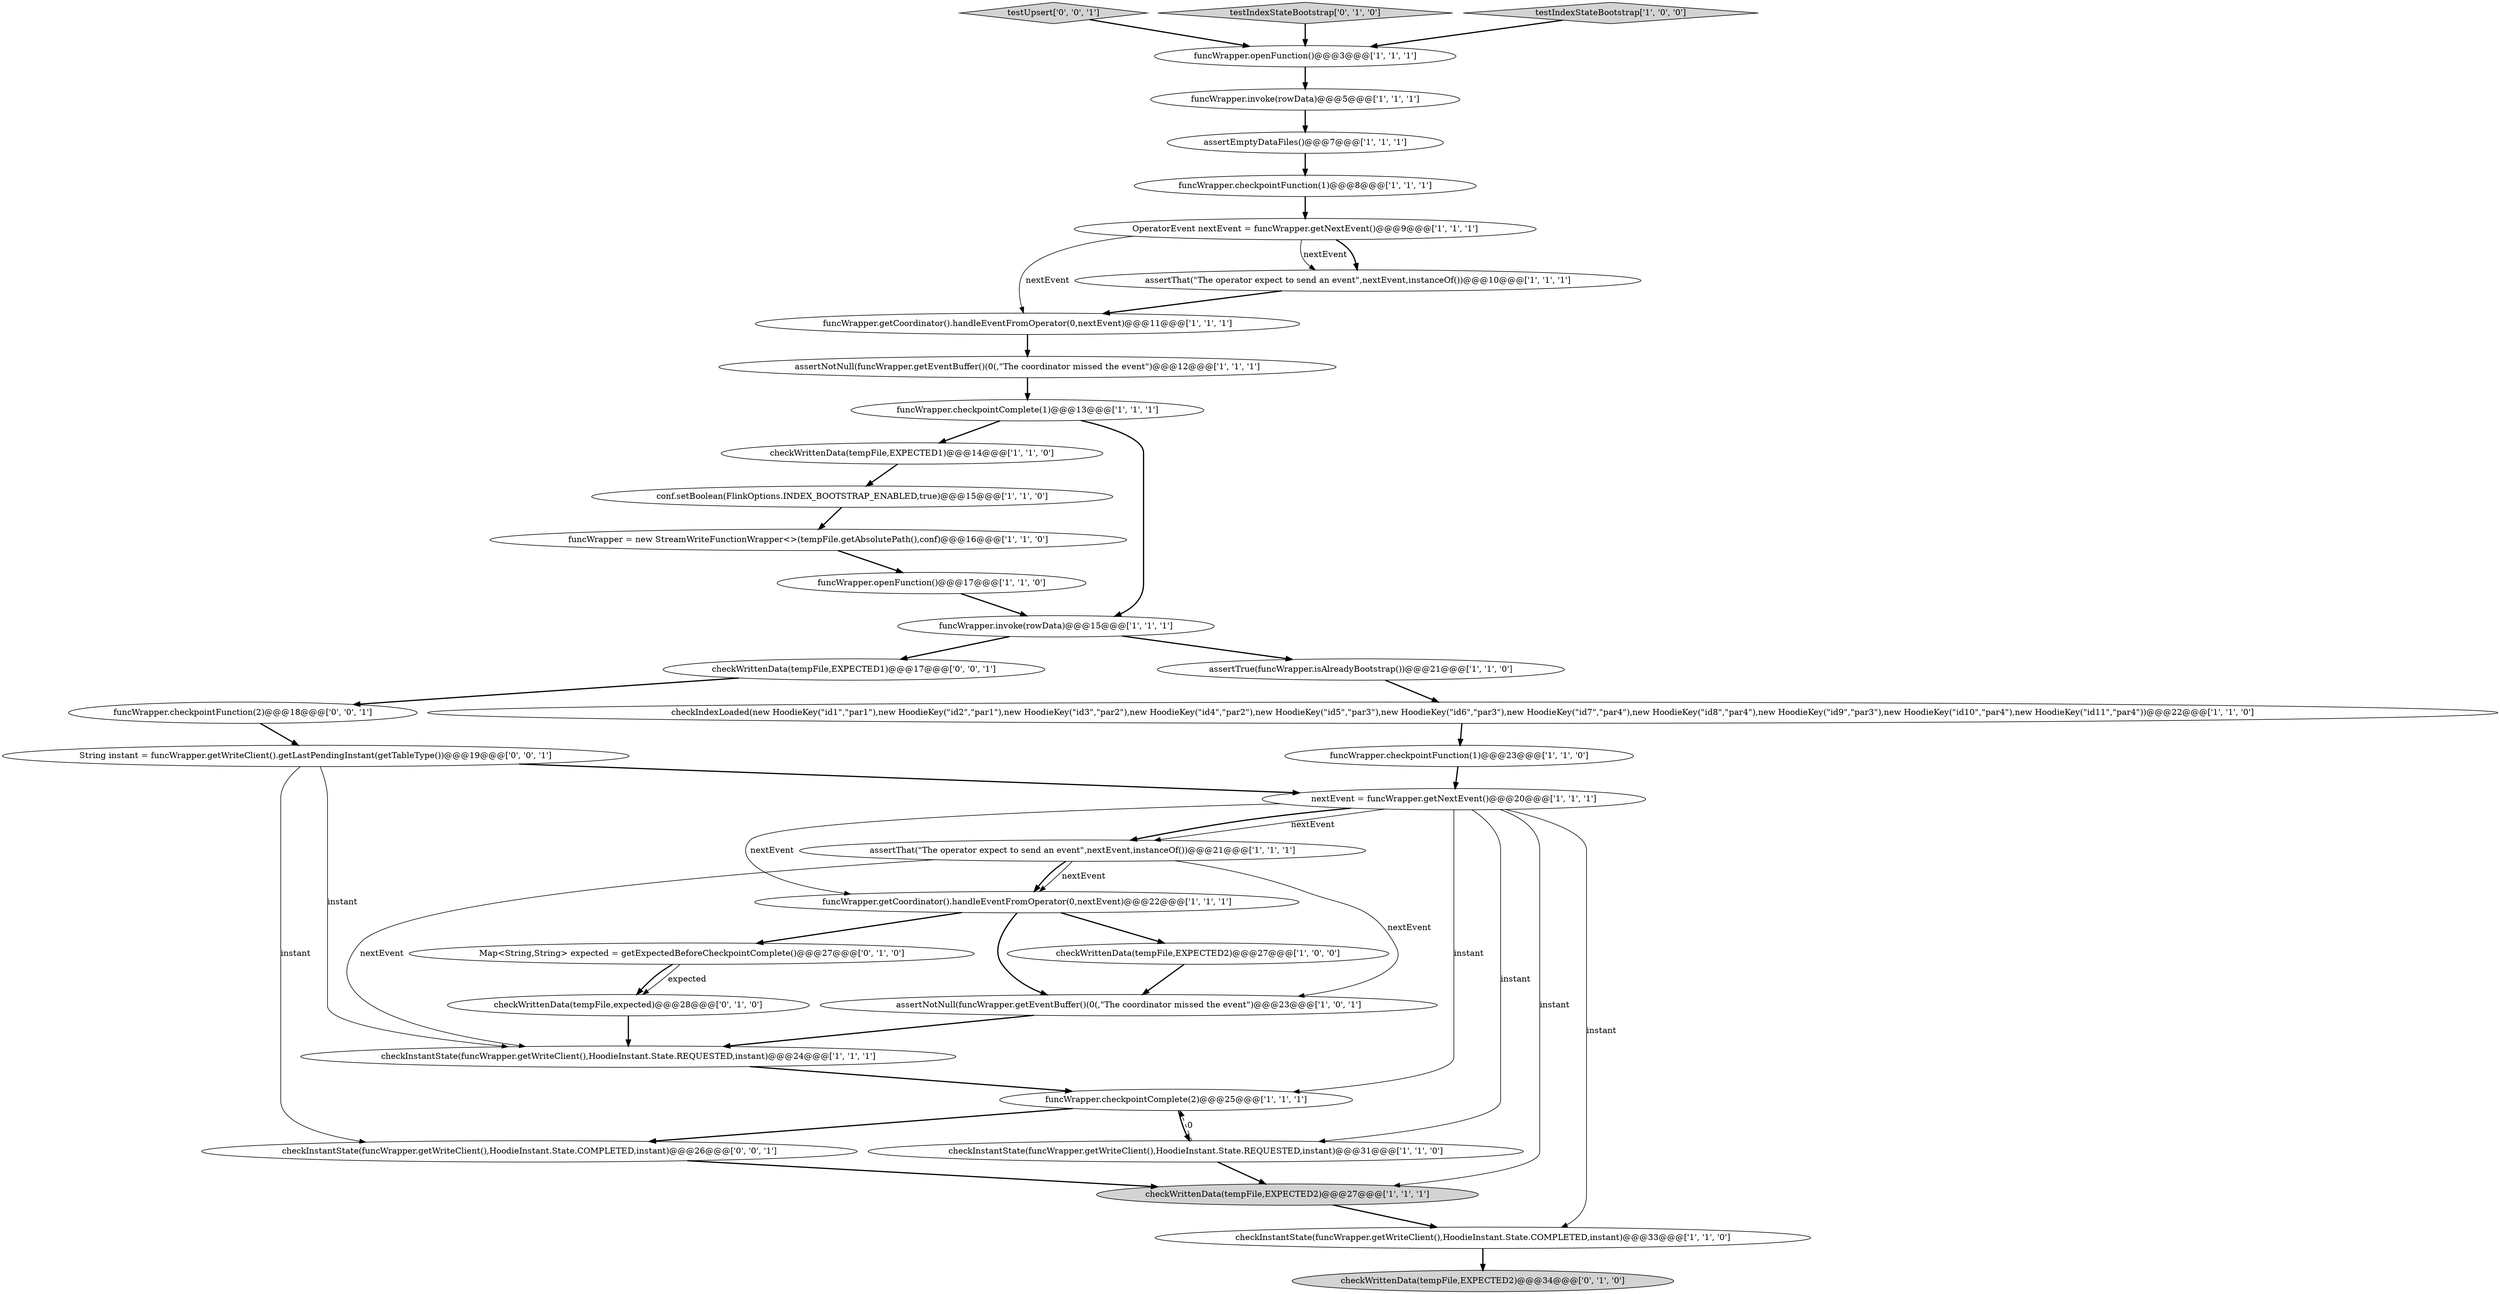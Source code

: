 digraph {
7 [style = filled, label = "checkInstantState(funcWrapper.getWriteClient(),HoodieInstant.State.REQUESTED,instant)@@@24@@@['1', '1', '1']", fillcolor = white, shape = ellipse image = "AAA0AAABBB1BBB"];
21 [style = filled, label = "funcWrapper.openFunction()@@@3@@@['1', '1', '1']", fillcolor = white, shape = ellipse image = "AAA0AAABBB1BBB"];
16 [style = filled, label = "checkWrittenData(tempFile,EXPECTED1)@@@14@@@['1', '1', '0']", fillcolor = white, shape = ellipse image = "AAA0AAABBB1BBB"];
12 [style = filled, label = "funcWrapper.getCoordinator().handleEventFromOperator(0,nextEvent)@@@11@@@['1', '1', '1']", fillcolor = white, shape = ellipse image = "AAA0AAABBB1BBB"];
2 [style = filled, label = "funcWrapper = new StreamWriteFunctionWrapper<>(tempFile.getAbsolutePath(),conf)@@@16@@@['1', '1', '0']", fillcolor = white, shape = ellipse image = "AAA0AAABBB1BBB"];
25 [style = filled, label = "assertNotNull(funcWrapper.getEventBuffer()(0(,\"The coordinator missed the event\")@@@12@@@['1', '1', '1']", fillcolor = white, shape = ellipse image = "AAA0AAABBB1BBB"];
24 [style = filled, label = "checkInstantState(funcWrapper.getWriteClient(),HoodieInstant.State.COMPLETED,instant)@@@33@@@['1', '1', '0']", fillcolor = white, shape = ellipse image = "AAA0AAABBB1BBB"];
33 [style = filled, label = "testUpsert['0', '0', '1']", fillcolor = lightgray, shape = diamond image = "AAA0AAABBB3BBB"];
6 [style = filled, label = "funcWrapper.getCoordinator().handleEventFromOperator(0,nextEvent)@@@22@@@['1', '1', '1']", fillcolor = white, shape = ellipse image = "AAA0AAABBB1BBB"];
4 [style = filled, label = "funcWrapper.openFunction()@@@17@@@['1', '1', '0']", fillcolor = white, shape = ellipse image = "AAA0AAABBB1BBB"];
31 [style = filled, label = "checkWrittenData(tempFile,EXPECTED2)@@@34@@@['0', '1', '0']", fillcolor = lightgray, shape = ellipse image = "AAA0AAABBB2BBB"];
19 [style = filled, label = "nextEvent = funcWrapper.getNextEvent()@@@20@@@['1', '1', '1']", fillcolor = white, shape = ellipse image = "AAA0AAABBB1BBB"];
29 [style = filled, label = "testIndexStateBootstrap['0', '1', '0']", fillcolor = lightgray, shape = diamond image = "AAA0AAABBB2BBB"];
36 [style = filled, label = "funcWrapper.checkpointFunction(2)@@@18@@@['0', '0', '1']", fillcolor = white, shape = ellipse image = "AAA0AAABBB3BBB"];
35 [style = filled, label = "String instant = funcWrapper.getWriteClient().getLastPendingInstant(getTableType())@@@19@@@['0', '0', '1']", fillcolor = white, shape = ellipse image = "AAA0AAABBB3BBB"];
9 [style = filled, label = "funcWrapper.checkpointComplete(2)@@@25@@@['1', '1', '1']", fillcolor = white, shape = ellipse image = "AAA0AAABBB1BBB"];
5 [style = filled, label = "funcWrapper.invoke(rowData)@@@5@@@['1', '1', '1']", fillcolor = white, shape = ellipse image = "AAA0AAABBB1BBB"];
1 [style = filled, label = "testIndexStateBootstrap['1', '0', '0']", fillcolor = lightgray, shape = diamond image = "AAA0AAABBB1BBB"];
28 [style = filled, label = "Map<String,String> expected = getExpectedBeforeCheckpointComplete()@@@27@@@['0', '1', '0']", fillcolor = white, shape = ellipse image = "AAA0AAABBB2BBB"];
32 [style = filled, label = "checkWrittenData(tempFile,EXPECTED1)@@@17@@@['0', '0', '1']", fillcolor = white, shape = ellipse image = "AAA0AAABBB3BBB"];
17 [style = filled, label = "funcWrapper.invoke(rowData)@@@15@@@['1', '1', '1']", fillcolor = white, shape = ellipse image = "AAA0AAABBB1BBB"];
30 [style = filled, label = "checkWrittenData(tempFile,expected)@@@28@@@['0', '1', '0']", fillcolor = white, shape = ellipse image = "AAA1AAABBB2BBB"];
34 [style = filled, label = "checkInstantState(funcWrapper.getWriteClient(),HoodieInstant.State.COMPLETED,instant)@@@26@@@['0', '0', '1']", fillcolor = white, shape = ellipse image = "AAA0AAABBB3BBB"];
27 [style = filled, label = "assertNotNull(funcWrapper.getEventBuffer()(0(,\"The coordinator missed the event\")@@@23@@@['1', '0', '1']", fillcolor = white, shape = ellipse image = "AAA0AAABBB1BBB"];
0 [style = filled, label = "checkWrittenData(tempFile,EXPECTED2)@@@27@@@['1', '1', '1']", fillcolor = lightgray, shape = ellipse image = "AAA0AAABBB1BBB"];
22 [style = filled, label = "checkInstantState(funcWrapper.getWriteClient(),HoodieInstant.State.REQUESTED,instant)@@@31@@@['1', '1', '0']", fillcolor = white, shape = ellipse image = "AAA0AAABBB1BBB"];
23 [style = filled, label = "funcWrapper.checkpointFunction(1)@@@8@@@['1', '1', '1']", fillcolor = white, shape = ellipse image = "AAA0AAABBB1BBB"];
20 [style = filled, label = "assertTrue(funcWrapper.isAlreadyBootstrap())@@@21@@@['1', '1', '0']", fillcolor = white, shape = ellipse image = "AAA0AAABBB1BBB"];
10 [style = filled, label = "conf.setBoolean(FlinkOptions.INDEX_BOOTSTRAP_ENABLED,true)@@@15@@@['1', '1', '0']", fillcolor = white, shape = ellipse image = "AAA0AAABBB1BBB"];
8 [style = filled, label = "assertEmptyDataFiles()@@@7@@@['1', '1', '1']", fillcolor = white, shape = ellipse image = "AAA0AAABBB1BBB"];
3 [style = filled, label = "OperatorEvent nextEvent = funcWrapper.getNextEvent()@@@9@@@['1', '1', '1']", fillcolor = white, shape = ellipse image = "AAA0AAABBB1BBB"];
13 [style = filled, label = "checkWrittenData(tempFile,EXPECTED2)@@@27@@@['1', '0', '0']", fillcolor = white, shape = ellipse image = "AAA0AAABBB1BBB"];
11 [style = filled, label = "assertThat(\"The operator expect to send an event\",nextEvent,instanceOf())@@@10@@@['1', '1', '1']", fillcolor = white, shape = ellipse image = "AAA0AAABBB1BBB"];
15 [style = filled, label = "assertThat(\"The operator expect to send an event\",nextEvent,instanceOf())@@@21@@@['1', '1', '1']", fillcolor = white, shape = ellipse image = "AAA0AAABBB1BBB"];
26 [style = filled, label = "funcWrapper.checkpointComplete(1)@@@13@@@['1', '1', '1']", fillcolor = white, shape = ellipse image = "AAA0AAABBB1BBB"];
18 [style = filled, label = "checkIndexLoaded(new HoodieKey(\"id1\",\"par1\"),new HoodieKey(\"id2\",\"par1\"),new HoodieKey(\"id3\",\"par2\"),new HoodieKey(\"id4\",\"par2\"),new HoodieKey(\"id5\",\"par3\"),new HoodieKey(\"id6\",\"par3\"),new HoodieKey(\"id7\",\"par4\"),new HoodieKey(\"id8\",\"par4\"),new HoodieKey(\"id9\",\"par3\"),new HoodieKey(\"id10\",\"par4\"),new HoodieKey(\"id11\",\"par4\"))@@@22@@@['1', '1', '0']", fillcolor = white, shape = ellipse image = "AAA0AAABBB1BBB"];
14 [style = filled, label = "funcWrapper.checkpointFunction(1)@@@23@@@['1', '1', '0']", fillcolor = white, shape = ellipse image = "AAA0AAABBB1BBB"];
9->22 [style = bold, label=""];
23->3 [style = bold, label=""];
12->25 [style = bold, label=""];
28->30 [style = bold, label=""];
29->21 [style = bold, label=""];
19->0 [style = solid, label="instant"];
26->17 [style = bold, label=""];
3->11 [style = bold, label=""];
19->22 [style = solid, label="instant"];
5->8 [style = bold, label=""];
11->12 [style = bold, label=""];
10->2 [style = bold, label=""];
2->4 [style = bold, label=""];
27->7 [style = bold, label=""];
19->15 [style = solid, label="nextEvent"];
6->28 [style = bold, label=""];
26->16 [style = bold, label=""];
22->0 [style = bold, label=""];
7->9 [style = bold, label=""];
20->18 [style = bold, label=""];
1->21 [style = bold, label=""];
25->26 [style = bold, label=""];
8->23 [style = bold, label=""];
19->15 [style = bold, label=""];
28->30 [style = solid, label="expected"];
6->13 [style = bold, label=""];
4->17 [style = bold, label=""];
19->6 [style = solid, label="nextEvent"];
14->19 [style = bold, label=""];
17->20 [style = bold, label=""];
22->9 [style = dashed, label="0"];
15->6 [style = bold, label=""];
16->10 [style = bold, label=""];
34->0 [style = bold, label=""];
15->7 [style = solid, label="nextEvent"];
0->24 [style = bold, label=""];
6->27 [style = bold, label=""];
32->36 [style = bold, label=""];
33->21 [style = bold, label=""];
15->6 [style = solid, label="nextEvent"];
17->32 [style = bold, label=""];
13->27 [style = bold, label=""];
24->31 [style = bold, label=""];
19->24 [style = solid, label="instant"];
35->7 [style = solid, label="instant"];
30->7 [style = bold, label=""];
15->27 [style = solid, label="nextEvent"];
35->34 [style = solid, label="instant"];
21->5 [style = bold, label=""];
3->12 [style = solid, label="nextEvent"];
3->11 [style = solid, label="nextEvent"];
19->9 [style = solid, label="instant"];
18->14 [style = bold, label=""];
35->19 [style = bold, label=""];
9->34 [style = bold, label=""];
36->35 [style = bold, label=""];
}

